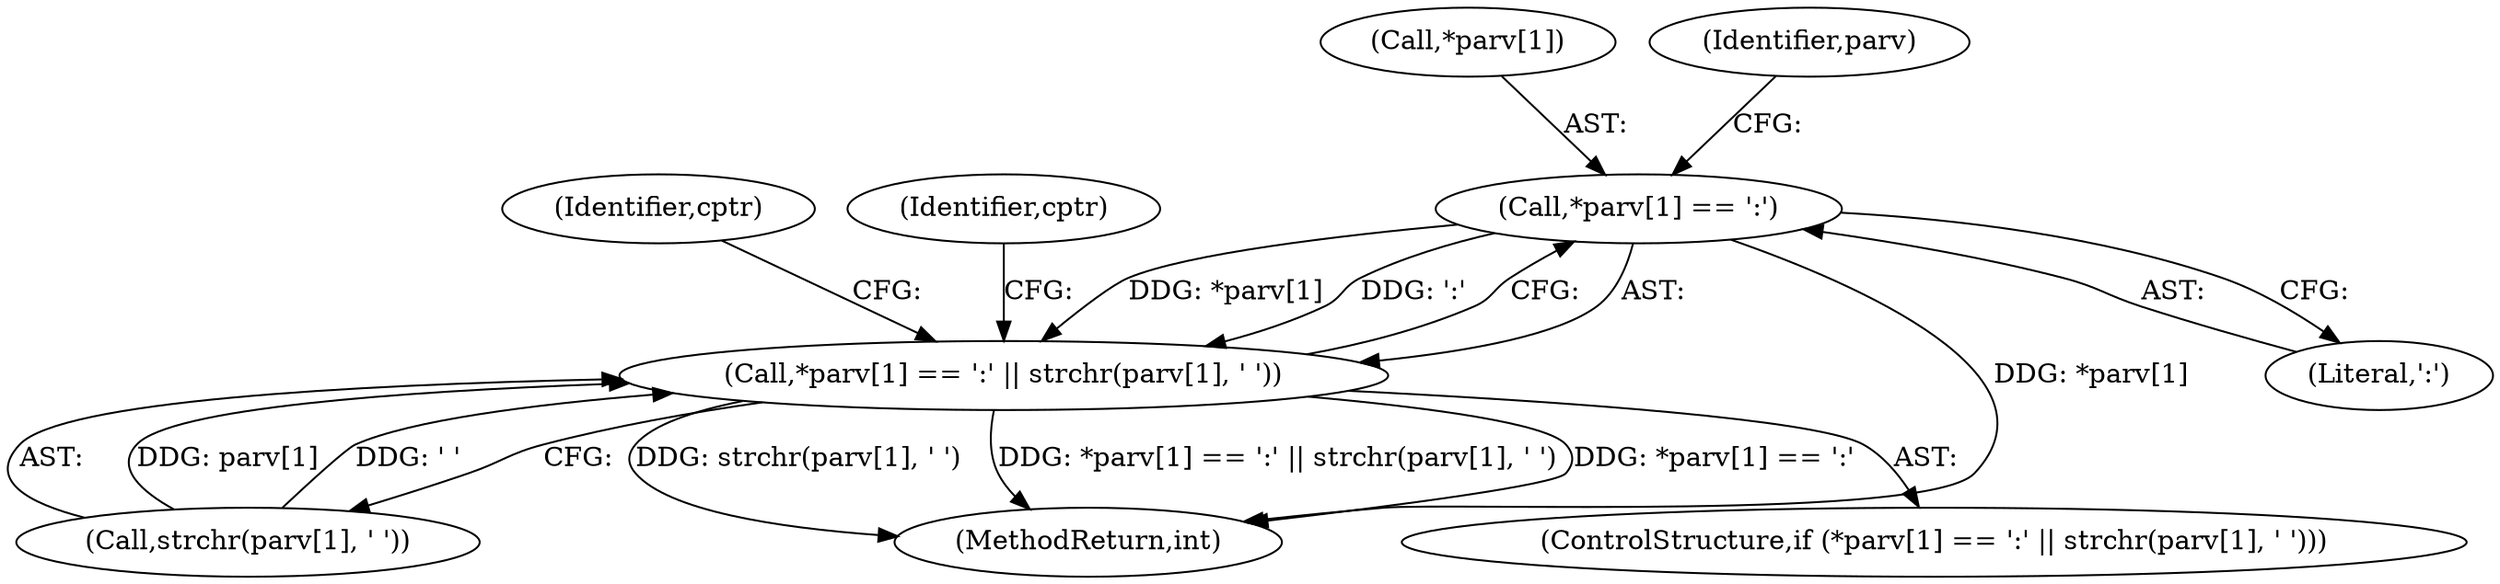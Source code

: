 digraph "0_nefarious2_f50a84bad996d438e7b31b9e74c32a41e43f8be5@array" {
"1000351" [label="(Call,*parv[1] == ':')"];
"1000350" [label="(Call,*parv[1] == ':' || strchr(parv[1], ' '))"];
"1000364" [label="(Identifier,cptr)"];
"1000463" [label="(MethodReturn,int)"];
"1000356" [label="(Literal,':')"];
"1000351" [label="(Call,*parv[1] == ':')"];
"1000352" [label="(Call,*parv[1])"];
"1000350" [label="(Call,*parv[1] == ':' || strchr(parv[1], ' '))"];
"1000357" [label="(Call,strchr(parv[1], ' '))"];
"1000372" [label="(Identifier,cptr)"];
"1000359" [label="(Identifier,parv)"];
"1000349" [label="(ControlStructure,if (*parv[1] == ':' || strchr(parv[1], ' ')))"];
"1000351" -> "1000350"  [label="AST: "];
"1000351" -> "1000356"  [label="CFG: "];
"1000352" -> "1000351"  [label="AST: "];
"1000356" -> "1000351"  [label="AST: "];
"1000359" -> "1000351"  [label="CFG: "];
"1000350" -> "1000351"  [label="CFG: "];
"1000351" -> "1000463"  [label="DDG: *parv[1]"];
"1000351" -> "1000350"  [label="DDG: *parv[1]"];
"1000351" -> "1000350"  [label="DDG: ':'"];
"1000350" -> "1000349"  [label="AST: "];
"1000350" -> "1000357"  [label="CFG: "];
"1000357" -> "1000350"  [label="AST: "];
"1000364" -> "1000350"  [label="CFG: "];
"1000372" -> "1000350"  [label="CFG: "];
"1000350" -> "1000463"  [label="DDG: *parv[1] == ':'"];
"1000350" -> "1000463"  [label="DDG: strchr(parv[1], ' ')"];
"1000350" -> "1000463"  [label="DDG: *parv[1] == ':' || strchr(parv[1], ' ')"];
"1000357" -> "1000350"  [label="DDG: parv[1]"];
"1000357" -> "1000350"  [label="DDG: ' '"];
}
